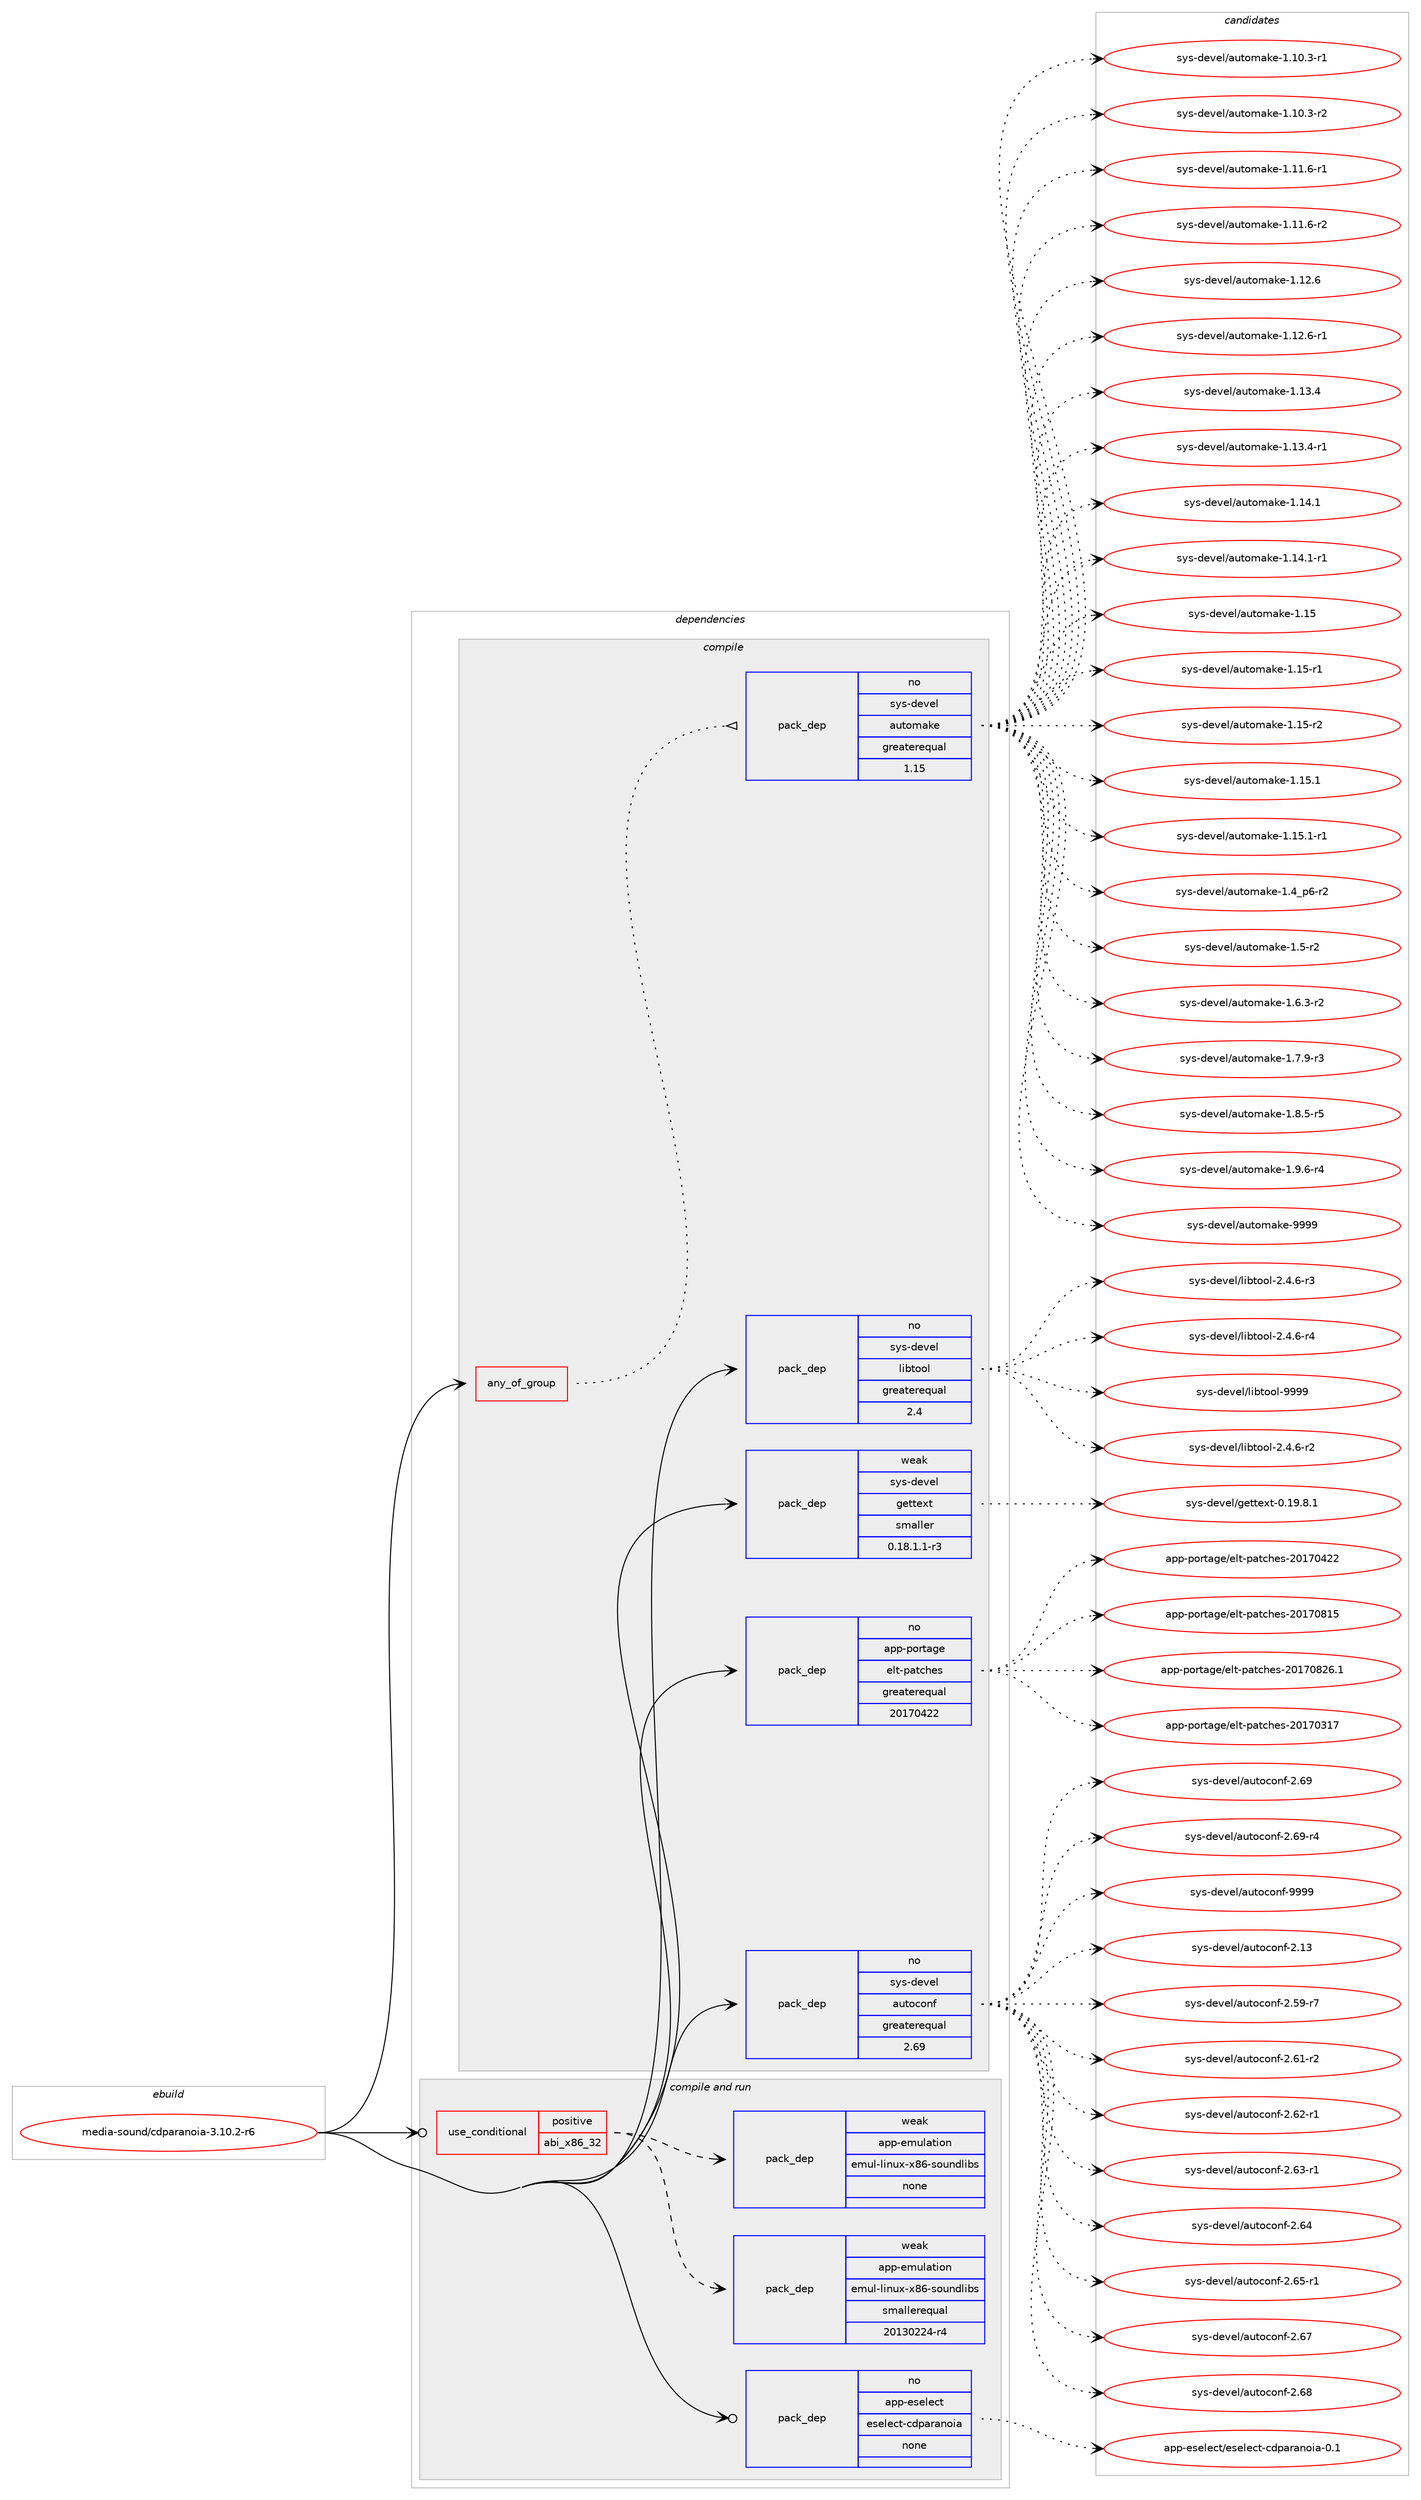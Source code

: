digraph prolog {

# *************
# Graph options
# *************

newrank=true;
concentrate=true;
compound=true;
graph [rankdir=LR,fontname=Helvetica,fontsize=10,ranksep=1.5];#, ranksep=2.5, nodesep=0.2];
edge  [arrowhead=vee];
node  [fontname=Helvetica,fontsize=10];

# **********
# The ebuild
# **********

subgraph cluster_leftcol {
color=gray;
rank=same;
label=<<i>ebuild</i>>;
id [label="media-sound/cdparanoia-3.10.2-r6", color=red, width=4, href="../media-sound/cdparanoia-3.10.2-r6.svg"];
}

# ****************
# The dependencies
# ****************

subgraph cluster_midcol {
color=gray;
label=<<i>dependencies</i>>;
subgraph cluster_compile {
fillcolor="#eeeeee";
style=filled;
label=<<i>compile</i>>;
subgraph any5933 {
dependency379544 [label=<<TABLE BORDER="0" CELLBORDER="1" CELLSPACING="0" CELLPADDING="4"><TR><TD CELLPADDING="10">any_of_group</TD></TR></TABLE>>, shape=none, color=red];subgraph pack280419 {
dependency379545 [label=<<TABLE BORDER="0" CELLBORDER="1" CELLSPACING="0" CELLPADDING="4" WIDTH="220"><TR><TD ROWSPAN="6" CELLPADDING="30">pack_dep</TD></TR><TR><TD WIDTH="110">no</TD></TR><TR><TD>sys-devel</TD></TR><TR><TD>automake</TD></TR><TR><TD>greaterequal</TD></TR><TR><TD>1.15</TD></TR></TABLE>>, shape=none, color=blue];
}
dependency379544:e -> dependency379545:w [weight=20,style="dotted",arrowhead="oinv"];
}
id:e -> dependency379544:w [weight=20,style="solid",arrowhead="vee"];
subgraph pack280420 {
dependency379546 [label=<<TABLE BORDER="0" CELLBORDER="1" CELLSPACING="0" CELLPADDING="4" WIDTH="220"><TR><TD ROWSPAN="6" CELLPADDING="30">pack_dep</TD></TR><TR><TD WIDTH="110">no</TD></TR><TR><TD>app-portage</TD></TR><TR><TD>elt-patches</TD></TR><TR><TD>greaterequal</TD></TR><TR><TD>20170422</TD></TR></TABLE>>, shape=none, color=blue];
}
id:e -> dependency379546:w [weight=20,style="solid",arrowhead="vee"];
subgraph pack280421 {
dependency379547 [label=<<TABLE BORDER="0" CELLBORDER="1" CELLSPACING="0" CELLPADDING="4" WIDTH="220"><TR><TD ROWSPAN="6" CELLPADDING="30">pack_dep</TD></TR><TR><TD WIDTH="110">no</TD></TR><TR><TD>sys-devel</TD></TR><TR><TD>autoconf</TD></TR><TR><TD>greaterequal</TD></TR><TR><TD>2.69</TD></TR></TABLE>>, shape=none, color=blue];
}
id:e -> dependency379547:w [weight=20,style="solid",arrowhead="vee"];
subgraph pack280422 {
dependency379548 [label=<<TABLE BORDER="0" CELLBORDER="1" CELLSPACING="0" CELLPADDING="4" WIDTH="220"><TR><TD ROWSPAN="6" CELLPADDING="30">pack_dep</TD></TR><TR><TD WIDTH="110">no</TD></TR><TR><TD>sys-devel</TD></TR><TR><TD>libtool</TD></TR><TR><TD>greaterequal</TD></TR><TR><TD>2.4</TD></TR></TABLE>>, shape=none, color=blue];
}
id:e -> dependency379548:w [weight=20,style="solid",arrowhead="vee"];
subgraph pack280423 {
dependency379549 [label=<<TABLE BORDER="0" CELLBORDER="1" CELLSPACING="0" CELLPADDING="4" WIDTH="220"><TR><TD ROWSPAN="6" CELLPADDING="30">pack_dep</TD></TR><TR><TD WIDTH="110">weak</TD></TR><TR><TD>sys-devel</TD></TR><TR><TD>gettext</TD></TR><TR><TD>smaller</TD></TR><TR><TD>0.18.1.1-r3</TD></TR></TABLE>>, shape=none, color=blue];
}
id:e -> dependency379549:w [weight=20,style="solid",arrowhead="vee"];
}
subgraph cluster_compileandrun {
fillcolor="#eeeeee";
style=filled;
label=<<i>compile and run</i>>;
subgraph cond93031 {
dependency379550 [label=<<TABLE BORDER="0" CELLBORDER="1" CELLSPACING="0" CELLPADDING="4"><TR><TD ROWSPAN="3" CELLPADDING="10">use_conditional</TD></TR><TR><TD>positive</TD></TR><TR><TD>abi_x86_32</TD></TR></TABLE>>, shape=none, color=red];
subgraph pack280424 {
dependency379551 [label=<<TABLE BORDER="0" CELLBORDER="1" CELLSPACING="0" CELLPADDING="4" WIDTH="220"><TR><TD ROWSPAN="6" CELLPADDING="30">pack_dep</TD></TR><TR><TD WIDTH="110">weak</TD></TR><TR><TD>app-emulation</TD></TR><TR><TD>emul-linux-x86-soundlibs</TD></TR><TR><TD>smallerequal</TD></TR><TR><TD>20130224-r4</TD></TR></TABLE>>, shape=none, color=blue];
}
dependency379550:e -> dependency379551:w [weight=20,style="dashed",arrowhead="vee"];
subgraph pack280425 {
dependency379552 [label=<<TABLE BORDER="0" CELLBORDER="1" CELLSPACING="0" CELLPADDING="4" WIDTH="220"><TR><TD ROWSPAN="6" CELLPADDING="30">pack_dep</TD></TR><TR><TD WIDTH="110">weak</TD></TR><TR><TD>app-emulation</TD></TR><TR><TD>emul-linux-x86-soundlibs</TD></TR><TR><TD>none</TD></TR><TR><TD></TD></TR></TABLE>>, shape=none, color=blue];
}
dependency379550:e -> dependency379552:w [weight=20,style="dashed",arrowhead="vee"];
}
id:e -> dependency379550:w [weight=20,style="solid",arrowhead="odotvee"];
subgraph pack280426 {
dependency379553 [label=<<TABLE BORDER="0" CELLBORDER="1" CELLSPACING="0" CELLPADDING="4" WIDTH="220"><TR><TD ROWSPAN="6" CELLPADDING="30">pack_dep</TD></TR><TR><TD WIDTH="110">no</TD></TR><TR><TD>app-eselect</TD></TR><TR><TD>eselect-cdparanoia</TD></TR><TR><TD>none</TD></TR><TR><TD></TD></TR></TABLE>>, shape=none, color=blue];
}
id:e -> dependency379553:w [weight=20,style="solid",arrowhead="odotvee"];
}
subgraph cluster_run {
fillcolor="#eeeeee";
style=filled;
label=<<i>run</i>>;
}
}

# **************
# The candidates
# **************

subgraph cluster_choices {
rank=same;
color=gray;
label=<<i>candidates</i>>;

subgraph choice280419 {
color=black;
nodesep=1;
choice11512111545100101118101108479711711611110997107101454946494846514511449 [label="sys-devel/automake-1.10.3-r1", color=red, width=4,href="../sys-devel/automake-1.10.3-r1.svg"];
choice11512111545100101118101108479711711611110997107101454946494846514511450 [label="sys-devel/automake-1.10.3-r2", color=red, width=4,href="../sys-devel/automake-1.10.3-r2.svg"];
choice11512111545100101118101108479711711611110997107101454946494946544511449 [label="sys-devel/automake-1.11.6-r1", color=red, width=4,href="../sys-devel/automake-1.11.6-r1.svg"];
choice11512111545100101118101108479711711611110997107101454946494946544511450 [label="sys-devel/automake-1.11.6-r2", color=red, width=4,href="../sys-devel/automake-1.11.6-r2.svg"];
choice1151211154510010111810110847971171161111099710710145494649504654 [label="sys-devel/automake-1.12.6", color=red, width=4,href="../sys-devel/automake-1.12.6.svg"];
choice11512111545100101118101108479711711611110997107101454946495046544511449 [label="sys-devel/automake-1.12.6-r1", color=red, width=4,href="../sys-devel/automake-1.12.6-r1.svg"];
choice1151211154510010111810110847971171161111099710710145494649514652 [label="sys-devel/automake-1.13.4", color=red, width=4,href="../sys-devel/automake-1.13.4.svg"];
choice11512111545100101118101108479711711611110997107101454946495146524511449 [label="sys-devel/automake-1.13.4-r1", color=red, width=4,href="../sys-devel/automake-1.13.4-r1.svg"];
choice1151211154510010111810110847971171161111099710710145494649524649 [label="sys-devel/automake-1.14.1", color=red, width=4,href="../sys-devel/automake-1.14.1.svg"];
choice11512111545100101118101108479711711611110997107101454946495246494511449 [label="sys-devel/automake-1.14.1-r1", color=red, width=4,href="../sys-devel/automake-1.14.1-r1.svg"];
choice115121115451001011181011084797117116111109971071014549464953 [label="sys-devel/automake-1.15", color=red, width=4,href="../sys-devel/automake-1.15.svg"];
choice1151211154510010111810110847971171161111099710710145494649534511449 [label="sys-devel/automake-1.15-r1", color=red, width=4,href="../sys-devel/automake-1.15-r1.svg"];
choice1151211154510010111810110847971171161111099710710145494649534511450 [label="sys-devel/automake-1.15-r2", color=red, width=4,href="../sys-devel/automake-1.15-r2.svg"];
choice1151211154510010111810110847971171161111099710710145494649534649 [label="sys-devel/automake-1.15.1", color=red, width=4,href="../sys-devel/automake-1.15.1.svg"];
choice11512111545100101118101108479711711611110997107101454946495346494511449 [label="sys-devel/automake-1.15.1-r1", color=red, width=4,href="../sys-devel/automake-1.15.1-r1.svg"];
choice115121115451001011181011084797117116111109971071014549465295112544511450 [label="sys-devel/automake-1.4_p6-r2", color=red, width=4,href="../sys-devel/automake-1.4_p6-r2.svg"];
choice11512111545100101118101108479711711611110997107101454946534511450 [label="sys-devel/automake-1.5-r2", color=red, width=4,href="../sys-devel/automake-1.5-r2.svg"];
choice115121115451001011181011084797117116111109971071014549465446514511450 [label="sys-devel/automake-1.6.3-r2", color=red, width=4,href="../sys-devel/automake-1.6.3-r2.svg"];
choice115121115451001011181011084797117116111109971071014549465546574511451 [label="sys-devel/automake-1.7.9-r3", color=red, width=4,href="../sys-devel/automake-1.7.9-r3.svg"];
choice115121115451001011181011084797117116111109971071014549465646534511453 [label="sys-devel/automake-1.8.5-r5", color=red, width=4,href="../sys-devel/automake-1.8.5-r5.svg"];
choice115121115451001011181011084797117116111109971071014549465746544511452 [label="sys-devel/automake-1.9.6-r4", color=red, width=4,href="../sys-devel/automake-1.9.6-r4.svg"];
choice115121115451001011181011084797117116111109971071014557575757 [label="sys-devel/automake-9999", color=red, width=4,href="../sys-devel/automake-9999.svg"];
dependency379545:e -> choice11512111545100101118101108479711711611110997107101454946494846514511449:w [style=dotted,weight="100"];
dependency379545:e -> choice11512111545100101118101108479711711611110997107101454946494846514511450:w [style=dotted,weight="100"];
dependency379545:e -> choice11512111545100101118101108479711711611110997107101454946494946544511449:w [style=dotted,weight="100"];
dependency379545:e -> choice11512111545100101118101108479711711611110997107101454946494946544511450:w [style=dotted,weight="100"];
dependency379545:e -> choice1151211154510010111810110847971171161111099710710145494649504654:w [style=dotted,weight="100"];
dependency379545:e -> choice11512111545100101118101108479711711611110997107101454946495046544511449:w [style=dotted,weight="100"];
dependency379545:e -> choice1151211154510010111810110847971171161111099710710145494649514652:w [style=dotted,weight="100"];
dependency379545:e -> choice11512111545100101118101108479711711611110997107101454946495146524511449:w [style=dotted,weight="100"];
dependency379545:e -> choice1151211154510010111810110847971171161111099710710145494649524649:w [style=dotted,weight="100"];
dependency379545:e -> choice11512111545100101118101108479711711611110997107101454946495246494511449:w [style=dotted,weight="100"];
dependency379545:e -> choice115121115451001011181011084797117116111109971071014549464953:w [style=dotted,weight="100"];
dependency379545:e -> choice1151211154510010111810110847971171161111099710710145494649534511449:w [style=dotted,weight="100"];
dependency379545:e -> choice1151211154510010111810110847971171161111099710710145494649534511450:w [style=dotted,weight="100"];
dependency379545:e -> choice1151211154510010111810110847971171161111099710710145494649534649:w [style=dotted,weight="100"];
dependency379545:e -> choice11512111545100101118101108479711711611110997107101454946495346494511449:w [style=dotted,weight="100"];
dependency379545:e -> choice115121115451001011181011084797117116111109971071014549465295112544511450:w [style=dotted,weight="100"];
dependency379545:e -> choice11512111545100101118101108479711711611110997107101454946534511450:w [style=dotted,weight="100"];
dependency379545:e -> choice115121115451001011181011084797117116111109971071014549465446514511450:w [style=dotted,weight="100"];
dependency379545:e -> choice115121115451001011181011084797117116111109971071014549465546574511451:w [style=dotted,weight="100"];
dependency379545:e -> choice115121115451001011181011084797117116111109971071014549465646534511453:w [style=dotted,weight="100"];
dependency379545:e -> choice115121115451001011181011084797117116111109971071014549465746544511452:w [style=dotted,weight="100"];
dependency379545:e -> choice115121115451001011181011084797117116111109971071014557575757:w [style=dotted,weight="100"];
}
subgraph choice280420 {
color=black;
nodesep=1;
choice97112112451121111141169710310147101108116451129711699104101115455048495548514955 [label="app-portage/elt-patches-20170317", color=red, width=4,href="../app-portage/elt-patches-20170317.svg"];
choice97112112451121111141169710310147101108116451129711699104101115455048495548525050 [label="app-portage/elt-patches-20170422", color=red, width=4,href="../app-portage/elt-patches-20170422.svg"];
choice97112112451121111141169710310147101108116451129711699104101115455048495548564953 [label="app-portage/elt-patches-20170815", color=red, width=4,href="../app-portage/elt-patches-20170815.svg"];
choice971121124511211111411697103101471011081164511297116991041011154550484955485650544649 [label="app-portage/elt-patches-20170826.1", color=red, width=4,href="../app-portage/elt-patches-20170826.1.svg"];
dependency379546:e -> choice97112112451121111141169710310147101108116451129711699104101115455048495548514955:w [style=dotted,weight="100"];
dependency379546:e -> choice97112112451121111141169710310147101108116451129711699104101115455048495548525050:w [style=dotted,weight="100"];
dependency379546:e -> choice97112112451121111141169710310147101108116451129711699104101115455048495548564953:w [style=dotted,weight="100"];
dependency379546:e -> choice971121124511211111411697103101471011081164511297116991041011154550484955485650544649:w [style=dotted,weight="100"];
}
subgraph choice280421 {
color=black;
nodesep=1;
choice115121115451001011181011084797117116111991111101024550464951 [label="sys-devel/autoconf-2.13", color=red, width=4,href="../sys-devel/autoconf-2.13.svg"];
choice1151211154510010111810110847971171161119911111010245504653574511455 [label="sys-devel/autoconf-2.59-r7", color=red, width=4,href="../sys-devel/autoconf-2.59-r7.svg"];
choice1151211154510010111810110847971171161119911111010245504654494511450 [label="sys-devel/autoconf-2.61-r2", color=red, width=4,href="../sys-devel/autoconf-2.61-r2.svg"];
choice1151211154510010111810110847971171161119911111010245504654504511449 [label="sys-devel/autoconf-2.62-r1", color=red, width=4,href="../sys-devel/autoconf-2.62-r1.svg"];
choice1151211154510010111810110847971171161119911111010245504654514511449 [label="sys-devel/autoconf-2.63-r1", color=red, width=4,href="../sys-devel/autoconf-2.63-r1.svg"];
choice115121115451001011181011084797117116111991111101024550465452 [label="sys-devel/autoconf-2.64", color=red, width=4,href="../sys-devel/autoconf-2.64.svg"];
choice1151211154510010111810110847971171161119911111010245504654534511449 [label="sys-devel/autoconf-2.65-r1", color=red, width=4,href="../sys-devel/autoconf-2.65-r1.svg"];
choice115121115451001011181011084797117116111991111101024550465455 [label="sys-devel/autoconf-2.67", color=red, width=4,href="../sys-devel/autoconf-2.67.svg"];
choice115121115451001011181011084797117116111991111101024550465456 [label="sys-devel/autoconf-2.68", color=red, width=4,href="../sys-devel/autoconf-2.68.svg"];
choice115121115451001011181011084797117116111991111101024550465457 [label="sys-devel/autoconf-2.69", color=red, width=4,href="../sys-devel/autoconf-2.69.svg"];
choice1151211154510010111810110847971171161119911111010245504654574511452 [label="sys-devel/autoconf-2.69-r4", color=red, width=4,href="../sys-devel/autoconf-2.69-r4.svg"];
choice115121115451001011181011084797117116111991111101024557575757 [label="sys-devel/autoconf-9999", color=red, width=4,href="../sys-devel/autoconf-9999.svg"];
dependency379547:e -> choice115121115451001011181011084797117116111991111101024550464951:w [style=dotted,weight="100"];
dependency379547:e -> choice1151211154510010111810110847971171161119911111010245504653574511455:w [style=dotted,weight="100"];
dependency379547:e -> choice1151211154510010111810110847971171161119911111010245504654494511450:w [style=dotted,weight="100"];
dependency379547:e -> choice1151211154510010111810110847971171161119911111010245504654504511449:w [style=dotted,weight="100"];
dependency379547:e -> choice1151211154510010111810110847971171161119911111010245504654514511449:w [style=dotted,weight="100"];
dependency379547:e -> choice115121115451001011181011084797117116111991111101024550465452:w [style=dotted,weight="100"];
dependency379547:e -> choice1151211154510010111810110847971171161119911111010245504654534511449:w [style=dotted,weight="100"];
dependency379547:e -> choice115121115451001011181011084797117116111991111101024550465455:w [style=dotted,weight="100"];
dependency379547:e -> choice115121115451001011181011084797117116111991111101024550465456:w [style=dotted,weight="100"];
dependency379547:e -> choice115121115451001011181011084797117116111991111101024550465457:w [style=dotted,weight="100"];
dependency379547:e -> choice1151211154510010111810110847971171161119911111010245504654574511452:w [style=dotted,weight="100"];
dependency379547:e -> choice115121115451001011181011084797117116111991111101024557575757:w [style=dotted,weight="100"];
}
subgraph choice280422 {
color=black;
nodesep=1;
choice1151211154510010111810110847108105981161111111084550465246544511450 [label="sys-devel/libtool-2.4.6-r2", color=red, width=4,href="../sys-devel/libtool-2.4.6-r2.svg"];
choice1151211154510010111810110847108105981161111111084550465246544511451 [label="sys-devel/libtool-2.4.6-r3", color=red, width=4,href="../sys-devel/libtool-2.4.6-r3.svg"];
choice1151211154510010111810110847108105981161111111084550465246544511452 [label="sys-devel/libtool-2.4.6-r4", color=red, width=4,href="../sys-devel/libtool-2.4.6-r4.svg"];
choice1151211154510010111810110847108105981161111111084557575757 [label="sys-devel/libtool-9999", color=red, width=4,href="../sys-devel/libtool-9999.svg"];
dependency379548:e -> choice1151211154510010111810110847108105981161111111084550465246544511450:w [style=dotted,weight="100"];
dependency379548:e -> choice1151211154510010111810110847108105981161111111084550465246544511451:w [style=dotted,weight="100"];
dependency379548:e -> choice1151211154510010111810110847108105981161111111084550465246544511452:w [style=dotted,weight="100"];
dependency379548:e -> choice1151211154510010111810110847108105981161111111084557575757:w [style=dotted,weight="100"];
}
subgraph choice280423 {
color=black;
nodesep=1;
choice1151211154510010111810110847103101116116101120116454846495746564649 [label="sys-devel/gettext-0.19.8.1", color=red, width=4,href="../sys-devel/gettext-0.19.8.1.svg"];
dependency379549:e -> choice1151211154510010111810110847103101116116101120116454846495746564649:w [style=dotted,weight="100"];
}
subgraph choice280424 {
color=black;
nodesep=1;
}
subgraph choice280425 {
color=black;
nodesep=1;
}
subgraph choice280426 {
color=black;
nodesep=1;
choice9711211245101115101108101991164710111510110810199116459910011297114971101111059745484649 [label="app-eselect/eselect-cdparanoia-0.1", color=red, width=4,href="../app-eselect/eselect-cdparanoia-0.1.svg"];
dependency379553:e -> choice9711211245101115101108101991164710111510110810199116459910011297114971101111059745484649:w [style=dotted,weight="100"];
}
}

}
